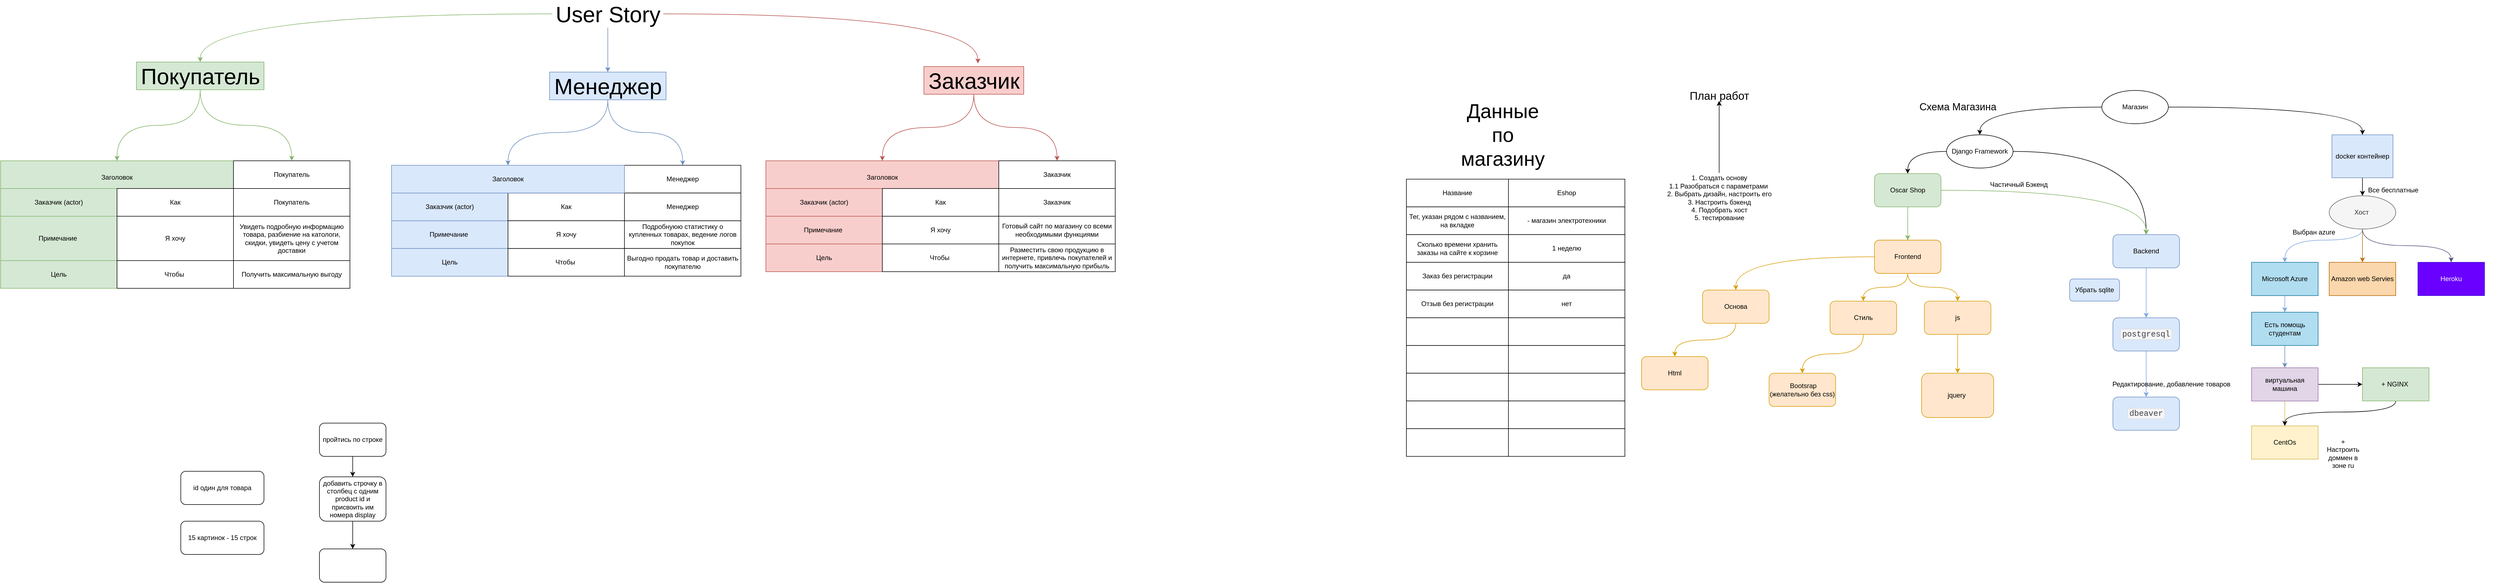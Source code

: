 <mxfile>
    <diagram id="prtHgNgQTEPvFCAcTncT" name="Page-1">
        <mxGraphModel dx="2842" dy="2351" grid="1" gridSize="10" guides="1" tooltips="1" connect="1" arrows="1" fold="1" page="1" pageScale="1" pageWidth="827" pageHeight="1169" math="0" shadow="0">
            <root>
                <mxCell id="0"/>
                <mxCell id="1" parent="0"/>
                <mxCell id="856" style="edgeStyle=orthogonalEdgeStyle;rounded=0;orthogonalLoop=1;jettySize=auto;html=1;fontSize=40;fillColor=#dae8fc;strokeColor=#6c8ebf;" parent="1" source="37" target="854" edge="1">
                    <mxGeometry relative="1" as="geometry"/>
                </mxCell>
                <mxCell id="857" style="edgeStyle=orthogonalEdgeStyle;rounded=0;orthogonalLoop=1;jettySize=auto;html=1;entryX=0.541;entryY=-0.113;entryDx=0;entryDy=0;entryPerimeter=0;fontSize=40;fillColor=#f8cecc;strokeColor=#b85450;curved=1;" parent="1" source="37" target="853" edge="1">
                    <mxGeometry relative="1" as="geometry"/>
                </mxCell>
                <mxCell id="37" value="&lt;font style=&quot;font-size: 40px;&quot;&gt;User Story&lt;/font&gt;" style="text;html=1;align=center;verticalAlign=middle;resizable=0;points=[];autosize=1;strokeWidth=6;fontSize=40;" parent="1" vertex="1">
                    <mxGeometry x="-630" y="-1140" width="200" height="50" as="geometry"/>
                </mxCell>
                <mxCell id="81" value="Заголовок" style="rounded=0;whiteSpace=wrap;html=1;fillColor=#d5e8d4;strokeColor=#82b366;" parent="1" vertex="1">
                    <mxGeometry x="-1625" y="-850" width="420" height="60" as="geometry"/>
                </mxCell>
                <mxCell id="82" value="Примечание&amp;nbsp;" style="rounded=0;whiteSpace=wrap;html=1;fillColor=#d5e8d4;strokeColor=#82b366;" parent="1" vertex="1">
                    <mxGeometry x="-1625" y="-750" width="210" height="80" as="geometry"/>
                </mxCell>
                <mxCell id="83" value="Заказчик (actor)" style="rounded=0;whiteSpace=wrap;html=1;fillColor=#d5e8d4;strokeColor=#82b366;" parent="1" vertex="1">
                    <mxGeometry x="-1625" y="-800" width="210" height="50" as="geometry"/>
                </mxCell>
                <mxCell id="84" value="Цель" style="rounded=0;whiteSpace=wrap;html=1;fillColor=#d5e8d4;strokeColor=#82b366;" parent="1" vertex="1">
                    <mxGeometry x="-1625" y="-670" width="210" height="50" as="geometry"/>
                </mxCell>
                <mxCell id="85" value="Как" style="rounded=0;whiteSpace=wrap;html=1;" parent="1" vertex="1">
                    <mxGeometry x="-1415" y="-800" width="210" height="50" as="geometry"/>
                </mxCell>
                <mxCell id="86" value="Чтобы&amp;nbsp;" style="rounded=0;whiteSpace=wrap;html=1;" parent="1" vertex="1">
                    <mxGeometry x="-1415" y="-670" width="210" height="50" as="geometry"/>
                </mxCell>
                <mxCell id="87" value="Я хочу" style="rounded=0;whiteSpace=wrap;html=1;" parent="1" vertex="1">
                    <mxGeometry x="-1415" y="-750" width="210" height="80" as="geometry"/>
                </mxCell>
                <mxCell id="88" value="Покупатель" style="rounded=0;whiteSpace=wrap;html=1;" parent="1" vertex="1">
                    <mxGeometry x="-1205" y="-850" width="210" height="50" as="geometry"/>
                </mxCell>
                <mxCell id="89" value="Увидеть подробную информацию товара, разбиение на катологи, скидки, увидеть цену с учетом доставки" style="rounded=0;whiteSpace=wrap;html=1;" parent="1" vertex="1">
                    <mxGeometry x="-1205" y="-750" width="210" height="80" as="geometry"/>
                </mxCell>
                <mxCell id="90" value="Покупатель" style="rounded=0;whiteSpace=wrap;html=1;" parent="1" vertex="1">
                    <mxGeometry x="-1205" y="-800" width="210" height="50" as="geometry"/>
                </mxCell>
                <mxCell id="91" value="Получить максимальную выгоду" style="rounded=0;whiteSpace=wrap;html=1;" parent="1" vertex="1">
                    <mxGeometry x="-1205" y="-670" width="210" height="50" as="geometry"/>
                </mxCell>
                <mxCell id="92" value="Заголовок" style="rounded=0;whiteSpace=wrap;html=1;fillColor=#f8cecc;strokeColor=#b85450;" parent="1" vertex="1">
                    <mxGeometry x="-245" y="-850" width="420" height="60" as="geometry"/>
                </mxCell>
                <mxCell id="93" value="Примечание&amp;nbsp;" style="rounded=0;whiteSpace=wrap;html=1;fillColor=#f8cecc;strokeColor=#b85450;" parent="1" vertex="1">
                    <mxGeometry x="-245" y="-750" width="210" height="50" as="geometry"/>
                </mxCell>
                <mxCell id="94" value="Заказчик (actor)" style="rounded=0;whiteSpace=wrap;html=1;fillColor=#f8cecc;strokeColor=#b85450;" parent="1" vertex="1">
                    <mxGeometry x="-245" y="-800" width="210" height="50" as="geometry"/>
                </mxCell>
                <mxCell id="95" value="Цель" style="rounded=0;whiteSpace=wrap;html=1;fillColor=#f8cecc;strokeColor=#b85450;" parent="1" vertex="1">
                    <mxGeometry x="-245" y="-700" width="210" height="50" as="geometry"/>
                </mxCell>
                <mxCell id="96" value="Как" style="rounded=0;whiteSpace=wrap;html=1;" parent="1" vertex="1">
                    <mxGeometry x="-35" y="-800" width="210" height="50" as="geometry"/>
                </mxCell>
                <mxCell id="97" value="Чтобы&amp;nbsp;" style="rounded=0;whiteSpace=wrap;html=1;" parent="1" vertex="1">
                    <mxGeometry x="-35" y="-700" width="210" height="50" as="geometry"/>
                </mxCell>
                <mxCell id="98" value="Я хочу" style="rounded=0;whiteSpace=wrap;html=1;" parent="1" vertex="1">
                    <mxGeometry x="-35" y="-750" width="210" height="50" as="geometry"/>
                </mxCell>
                <mxCell id="99" value="Заказчик" style="rounded=0;whiteSpace=wrap;html=1;" parent="1" vertex="1">
                    <mxGeometry x="175" y="-850" width="210" height="50" as="geometry"/>
                </mxCell>
                <mxCell id="100" value="Готовый сайт по магазину со всеми необходимыми функциями" style="rounded=0;whiteSpace=wrap;html=1;" parent="1" vertex="1">
                    <mxGeometry x="175" y="-750" width="210" height="50" as="geometry"/>
                </mxCell>
                <mxCell id="101" value="Заказчик" style="rounded=0;whiteSpace=wrap;html=1;" parent="1" vertex="1">
                    <mxGeometry x="175" y="-800" width="210" height="50" as="geometry"/>
                </mxCell>
                <mxCell id="102" value="Разместить свою продукцию в интернете, привлечь покупателей и получить максимальную прибыль" style="rounded=0;whiteSpace=wrap;html=1;" parent="1" vertex="1">
                    <mxGeometry x="175" y="-700" width="210" height="50" as="geometry"/>
                </mxCell>
                <mxCell id="103" value="Примечание&amp;nbsp;" style="rounded=0;whiteSpace=wrap;html=1;fillColor=#dae8fc;strokeColor=#6c8ebf;" parent="1" vertex="1">
                    <mxGeometry x="-920" y="-741.87" width="210" height="50" as="geometry"/>
                </mxCell>
                <mxCell id="104" value="Заказчик (actor)" style="rounded=0;whiteSpace=wrap;html=1;fillColor=#dae8fc;strokeColor=#6c8ebf;" parent="1" vertex="1">
                    <mxGeometry x="-920" y="-791.87" width="210" height="50" as="geometry"/>
                </mxCell>
                <mxCell id="105" value="Цель" style="rounded=0;whiteSpace=wrap;html=1;fillColor=#dae8fc;strokeColor=#6c8ebf;" parent="1" vertex="1">
                    <mxGeometry x="-920" y="-691.87" width="210" height="50" as="geometry"/>
                </mxCell>
                <mxCell id="106" value="Как" style="rounded=0;whiteSpace=wrap;html=1;" parent="1" vertex="1">
                    <mxGeometry x="-710" y="-791.87" width="210" height="50" as="geometry"/>
                </mxCell>
                <mxCell id="107" value="Чтобы&amp;nbsp;" style="rounded=0;whiteSpace=wrap;html=1;" parent="1" vertex="1">
                    <mxGeometry x="-710" y="-691.87" width="210" height="50" as="geometry"/>
                </mxCell>
                <mxCell id="108" value="Я хочу" style="rounded=0;whiteSpace=wrap;html=1;" parent="1" vertex="1">
                    <mxGeometry x="-710" y="-741.87" width="210" height="50" as="geometry"/>
                </mxCell>
                <mxCell id="109" value="Менеджер" style="rounded=0;whiteSpace=wrap;html=1;" parent="1" vertex="1">
                    <mxGeometry x="-500" y="-841.87" width="210" height="50" as="geometry"/>
                </mxCell>
                <mxCell id="110" value="Подробнуюю статистику о купленных товарах, ведение логов покупок" style="rounded=0;whiteSpace=wrap;html=1;" parent="1" vertex="1">
                    <mxGeometry x="-500" y="-741.87" width="210" height="50" as="geometry"/>
                </mxCell>
                <mxCell id="111" value="Менеджер" style="rounded=0;whiteSpace=wrap;html=1;" parent="1" vertex="1">
                    <mxGeometry x="-500" y="-791.87" width="210" height="50" as="geometry"/>
                </mxCell>
                <mxCell id="112" value="Выгодно продать товар и доставить покупателю" style="rounded=0;whiteSpace=wrap;html=1;" parent="1" vertex="1">
                    <mxGeometry x="-500" y="-691.87" width="210" height="50" as="geometry"/>
                </mxCell>
                <mxCell id="113" value="Заголовок" style="rounded=0;whiteSpace=wrap;html=1;fillColor=#dae8fc;strokeColor=#6c8ebf;" parent="1" vertex="1">
                    <mxGeometry x="-920" y="-841.87" width="420" height="50" as="geometry"/>
                </mxCell>
                <mxCell id="651" value="" style="shape=image;verticalLabelPosition=bottom;labelBackgroundColor=#ffffff;verticalAlign=top;aspect=fixed;imageAspect=0;image=https://itsecforu.ru/wp-content/uploads/2018/12/nginx.png;" parent="1" vertex="1">
                    <mxGeometry x="2759.43" y="-480.78" width="121.14" height="77.81" as="geometry"/>
                </mxCell>
                <mxCell id="652" value="" style="shape=image;verticalLabelPosition=bottom;labelBackgroundColor=#ffffff;verticalAlign=top;aspect=fixed;imageAspect=0;image=https://guides.wp-bullet.com/wp-content/uploads/2017/01/centos-automatic-security-updates.png;" parent="1" vertex="1">
                    <mxGeometry x="2364" y="-372.48" width="120" height="55.61" as="geometry"/>
                </mxCell>
                <mxCell id="653" style="edgeStyle=orthogonalEdgeStyle;rounded=0;orthogonalLoop=1;jettySize=auto;html=1;" parent="1" source="654" target="694" edge="1">
                    <mxGeometry relative="1" as="geometry"/>
                </mxCell>
                <mxCell id="654" value="docker контейнер" style="rounded=0;whiteSpace=wrap;html=1;fillColor=#dae8fc;strokeColor=#6c8ebf;" parent="1" vertex="1">
                    <mxGeometry x="2579" y="-896.87" width="110" height="77.5" as="geometry"/>
                </mxCell>
                <mxCell id="655" value="&lt;font style=&quot;font-size: 18px&quot;&gt;Схема Магазина&lt;/font&gt;" style="text;html=1;align=center;verticalAlign=middle;resizable=0;points=[];autosize=1;" parent="1" vertex="1">
                    <mxGeometry x="1829" y="-956.87" width="150" height="20" as="geometry"/>
                </mxCell>
                <mxCell id="656" value="&lt;font style=&quot;font-size: 20px&quot;&gt;План работ&lt;/font&gt;" style="text;html=1;align=center;verticalAlign=middle;resizable=0;points=[];autosize=1;" parent="1" vertex="1">
                    <mxGeometry x="1414" y="-978.12" width="120" height="20" as="geometry"/>
                </mxCell>
                <mxCell id="657" value="" style="edgeStyle=orthogonalEdgeStyle;rounded=0;orthogonalLoop=1;jettySize=auto;html=1;" parent="1" source="658" target="656" edge="1">
                    <mxGeometry relative="1" as="geometry"/>
                </mxCell>
                <mxCell id="658" value="1. Создать основу&lt;br&gt;1.1 Разобраться с параметрами&amp;nbsp;&lt;br&gt;2. Выбрать дизайн, настроить его&lt;br&gt;3. Настроить бэкенд&lt;br&gt;4. Подобрать хост&lt;br&gt;5. тестирование" style="text;html=1;align=center;verticalAlign=middle;resizable=0;points=[];autosize=1;" parent="1" vertex="1">
                    <mxGeometry x="1374" y="-828.12" width="200" height="90" as="geometry"/>
                </mxCell>
                <mxCell id="659" style="edgeStyle=orthogonalEdgeStyle;curved=1;rounded=0;orthogonalLoop=1;jettySize=auto;html=1;entryX=0.5;entryY=0;entryDx=0;entryDy=0;" parent="1" source="661" target="664" edge="1">
                    <mxGeometry relative="1" as="geometry"/>
                </mxCell>
                <mxCell id="660" style="edgeStyle=orthogonalEdgeStyle;curved=1;rounded=0;orthogonalLoop=1;jettySize=auto;html=1;" parent="1" source="661" target="668" edge="1">
                    <mxGeometry relative="1" as="geometry"/>
                </mxCell>
                <mxCell id="661" value="Django Framework" style="ellipse;whiteSpace=wrap;html=1;fontFamily=Helvetica;fontSize=12;align=center;" parent="1" vertex="1">
                    <mxGeometry x="1884" y="-896.87" width="120" height="60" as="geometry"/>
                </mxCell>
                <mxCell id="662" style="edgeStyle=orthogonalEdgeStyle;curved=1;rounded=0;orthogonalLoop=1;jettySize=auto;html=1;entryX=0.5;entryY=0;entryDx=0;entryDy=0;exitX=0.5;exitY=1;exitDx=0;exitDy=0;fillColor=#d5e8d4;strokeColor=#82b366;" parent="1" source="664" target="666" edge="1">
                    <mxGeometry relative="1" as="geometry"/>
                </mxCell>
                <mxCell id="663" style="edgeStyle=orthogonalEdgeStyle;curved=1;rounded=0;orthogonalLoop=1;jettySize=auto;html=1;strokeColor=#82b366;fillColor=#d5e8d4;" parent="1" source="664" target="668" edge="1">
                    <mxGeometry relative="1" as="geometry"/>
                </mxCell>
                <mxCell id="664" value="Oscar Shop" style="rounded=1;whiteSpace=wrap;html=1;fillColor=#d5e8d4;strokeColor=#82b366;" parent="1" vertex="1">
                    <mxGeometry x="1754" y="-826.87" width="120" height="60" as="geometry"/>
                </mxCell>
                <mxCell id="665" style="edgeStyle=orthogonalEdgeStyle;curved=1;rounded=0;orthogonalLoop=1;jettySize=auto;html=1;entryX=0.5;entryY=0;entryDx=0;entryDy=0;strokeColor=#d79b00;fillColor=#ffe6cc;" parent="1" source="666" target="671" edge="1">
                    <mxGeometry relative="1" as="geometry">
                        <mxPoint x="1584" y="-596.87" as="targetPoint"/>
                    </mxGeometry>
                </mxCell>
                <mxCell id="666" value="Frontend" style="rounded=1;whiteSpace=wrap;html=1;fillColor=#f8cecc;strokeColor=#b85450;" parent="1" vertex="1">
                    <mxGeometry x="1754" y="-706.87" width="120" height="60" as="geometry"/>
                </mxCell>
                <mxCell id="667" style="edgeStyle=orthogonalEdgeStyle;curved=1;rounded=0;orthogonalLoop=1;jettySize=auto;html=1;strokeColor=#7EA6E0;" parent="1" source="668" target="684" edge="1">
                    <mxGeometry relative="1" as="geometry"/>
                </mxCell>
                <mxCell id="668" value="Backend" style="rounded=1;whiteSpace=wrap;html=1;fillColor=#dae8fc;strokeColor=#6c8ebf;" parent="1" vertex="1">
                    <mxGeometry x="2184" y="-716.87" width="120" height="60" as="geometry"/>
                </mxCell>
                <mxCell id="669" value="Html" style="rounded=1;whiteSpace=wrap;html=1;fillColor=#ffe6cc;strokeColor=#d79b00;" parent="1" vertex="1">
                    <mxGeometry x="1334" y="-496.87" width="120" height="60" as="geometry"/>
                </mxCell>
                <mxCell id="670" style="edgeStyle=orthogonalEdgeStyle;curved=1;rounded=0;orthogonalLoop=1;jettySize=auto;html=1;strokeColor=#d79b00;fillColor=#ffe6cc;exitX=0.5;exitY=1;exitDx=0;exitDy=0;" parent="1" source="671" target="669" edge="1">
                    <mxGeometry relative="1" as="geometry">
                        <mxPoint x="1524" y="-566.836" as="sourcePoint"/>
                    </mxGeometry>
                </mxCell>
                <mxCell id="671" value="Основа" style="rounded=1;whiteSpace=wrap;html=1;fillColor=#ffe6cc;strokeColor=#d79b00;" parent="1" vertex="1">
                    <mxGeometry x="1444" y="-616.87" width="120" height="60" as="geometry"/>
                </mxCell>
                <mxCell id="672" style="edgeStyle=orthogonalEdgeStyle;curved=1;rounded=0;orthogonalLoop=1;jettySize=auto;html=1;entryX=0.5;entryY=0;entryDx=0;entryDy=0;strokeColor=#d79b00;fillColor=#ffe6cc;" parent="1" source="674" target="676" edge="1">
                    <mxGeometry relative="1" as="geometry"/>
                </mxCell>
                <mxCell id="673" style="edgeStyle=orthogonalEdgeStyle;curved=1;rounded=0;orthogonalLoop=1;jettySize=auto;html=1;strokeColor=#d79b00;fillColor=#ffe6cc;" parent="1" source="674" target="678" edge="1">
                    <mxGeometry relative="1" as="geometry"/>
                </mxCell>
                <mxCell id="674" value="Frontend" style="rounded=1;whiteSpace=wrap;html=1;fillColor=#ffe6cc;strokeColor=#d79b00;" parent="1" vertex="1">
                    <mxGeometry x="1754" y="-706.87" width="120" height="60" as="geometry"/>
                </mxCell>
                <mxCell id="675" style="edgeStyle=orthogonalEdgeStyle;curved=1;rounded=0;orthogonalLoop=1;jettySize=auto;html=1;strokeColor=#d79b00;fillColor=#ffe6cc;entryX=0.5;entryY=0;entryDx=0;entryDy=0;" parent="1" source="676" target="680" edge="1">
                    <mxGeometry relative="1" as="geometry">
                        <mxPoint x="1674" y="-446.87" as="targetPoint"/>
                    </mxGeometry>
                </mxCell>
                <mxCell id="676" value="Стиль" style="rounded=1;whiteSpace=wrap;html=1;fillColor=#ffe6cc;strokeColor=#d79b00;" parent="1" vertex="1">
                    <mxGeometry x="1674" y="-596.87" width="120" height="60" as="geometry"/>
                </mxCell>
                <mxCell id="677" style="edgeStyle=orthogonalEdgeStyle;curved=1;rounded=0;orthogonalLoop=1;jettySize=auto;html=1;strokeColor=#d79b00;fillColor=#ffe6cc;" parent="1" source="678" target="679" edge="1">
                    <mxGeometry relative="1" as="geometry"/>
                </mxCell>
                <mxCell id="678" value="js" style="rounded=1;whiteSpace=wrap;html=1;fillColor=#ffe6cc;strokeColor=#d79b00;" parent="1" vertex="1">
                    <mxGeometry x="1844" y="-596.87" width="120" height="60" as="geometry"/>
                </mxCell>
                <mxCell id="679" value="jquery&amp;nbsp;" style="rounded=1;whiteSpace=wrap;html=1;fillColor=#ffe6cc;strokeColor=#d79b00;" parent="1" vertex="1">
                    <mxGeometry x="1839" y="-466.87" width="130" height="80" as="geometry"/>
                </mxCell>
                <mxCell id="680" value="&amp;nbsp;Bootsrap (желательно без css)" style="rounded=1;whiteSpace=wrap;html=1;fillColor=#ffe6cc;strokeColor=#d79b00;" parent="1" vertex="1">
                    <mxGeometry x="1564" y="-466.87" width="120" height="60" as="geometry"/>
                </mxCell>
                <mxCell id="681" value="Частичный Бэкенд" style="text;html=1;align=center;verticalAlign=middle;resizable=0;points=[];autosize=1;" parent="1" vertex="1">
                    <mxGeometry x="1954" y="-816.87" width="120" height="20" as="geometry"/>
                </mxCell>
                <mxCell id="682" value="Убрать sqlite" style="rounded=1;whiteSpace=wrap;html=1;fillColor=#dae8fc;strokeColor=#6c8ebf;" parent="1" vertex="1">
                    <mxGeometry x="2106" y="-636.87" width="90" height="40" as="geometry"/>
                </mxCell>
                <mxCell id="683" style="edgeStyle=orthogonalEdgeStyle;curved=1;rounded=0;orthogonalLoop=1;jettySize=auto;html=1;strokeColor=#7EA6E0;" parent="1" source="684" target="702" edge="1">
                    <mxGeometry relative="1" as="geometry"/>
                </mxCell>
                <mxCell id="684" value="&lt;code style=&quot;box-sizing: border-box ; font-family: &amp;#34;menlo&amp;#34; , &amp;#34;monaco&amp;#34; , &amp;#34;consolas&amp;#34; , &amp;#34;courier new&amp;#34; , monospace ; font-size: 14.4px ; padding: 2px 4px ; color: rgb(63 , 63 , 68) ; background-color: rgb(245 , 245 , 247) ; border-radius: 4px ; box-shadow: rgba(0 , 0 , 0 , 0.1) 0px 0px 0px 1px inset&quot;&gt;postgresql&lt;br&gt;&lt;/code&gt;" style="rounded=1;whiteSpace=wrap;html=1;fillColor=#dae8fc;strokeColor=#6c8ebf;" parent="1" vertex="1">
                    <mxGeometry x="2184" y="-566.87" width="120" height="60" as="geometry"/>
                </mxCell>
                <mxCell id="685" value="" style="shape=image;verticalLabelPosition=bottom;labelBackgroundColor=#ffffff;verticalAlign=top;aspect=fixed;imageAspect=0;image=https://hsto.org/webt/me/2l/pa/me2lpa5o0f7i3ijip-hioytti0i.png;" parent="1" vertex="1">
                    <mxGeometry x="2164" y="-589.05" width="43" height="44.37" as="geometry"/>
                </mxCell>
                <mxCell id="686" value="" style="shape=image;verticalLabelPosition=bottom;labelBackgroundColor=#ffffff;verticalAlign=top;aspect=fixed;imageAspect=0;image=https://www.drupal.org/files/project-images/bootstrap-stack.png;" parent="1" vertex="1">
                    <mxGeometry x="1554" y="-506.87" width="50" height="42.02" as="geometry"/>
                </mxCell>
                <mxCell id="687" value="" style="shape=image;verticalLabelPosition=bottom;labelBackgroundColor=#ffffff;verticalAlign=top;aspect=fixed;imageAspect=0;image=https://www.spencergerdes.com/assets/images/jquery.png;" parent="1" vertex="1">
                    <mxGeometry x="1794" y="-476.7" width="70" height="19.66" as="geometry"/>
                </mxCell>
                <mxCell id="688" style="edgeStyle=orthogonalEdgeStyle;curved=1;rounded=0;orthogonalLoop=1;jettySize=auto;html=1;" parent="1" source="690" target="661" edge="1">
                    <mxGeometry relative="1" as="geometry"/>
                </mxCell>
                <mxCell id="689" style="edgeStyle=orthogonalEdgeStyle;curved=1;rounded=0;orthogonalLoop=1;jettySize=auto;html=1;" parent="1" source="690" target="654" edge="1">
                    <mxGeometry relative="1" as="geometry">
                        <mxPoint x="2514" y="-986.87" as="targetPoint"/>
                    </mxGeometry>
                </mxCell>
                <mxCell id="690" value="Магазин" style="ellipse;whiteSpace=wrap;html=1;fontFamily=Helvetica;fontSize=12;align=center;" parent="1" vertex="1">
                    <mxGeometry x="2164" y="-976.87" width="120" height="60" as="geometry"/>
                </mxCell>
                <mxCell id="691" style="edgeStyle=orthogonalEdgeStyle;curved=1;rounded=0;orthogonalLoop=1;jettySize=auto;html=1;strokeColor=#7EA6E0;" parent="1" source="694" target="696" edge="1">
                    <mxGeometry relative="1" as="geometry">
                        <Array as="points">
                            <mxPoint x="2634" y="-706.87"/>
                            <mxPoint x="2494" y="-706.87"/>
                        </Array>
                    </mxGeometry>
                </mxCell>
                <mxCell id="692" style="edgeStyle=orthogonalEdgeStyle;curved=1;rounded=0;orthogonalLoop=1;jettySize=auto;html=1;strokeColor=#BD7000;entryX=0.5;entryY=0;entryDx=0;entryDy=0;fillColor=#f0a30a;" parent="1" source="694" target="699" edge="1">
                    <mxGeometry relative="1" as="geometry">
                        <mxPoint x="2624" y="-666.87" as="targetPoint"/>
                    </mxGeometry>
                </mxCell>
                <mxCell id="693" style="edgeStyle=orthogonalEdgeStyle;curved=1;rounded=0;orthogonalLoop=1;jettySize=auto;html=1;entryX=0.5;entryY=0;entryDx=0;entryDy=0;strokeColor=#56517e;exitX=0.5;exitY=1;exitDx=0;exitDy=0;fillColor=#d0cee2;" parent="1" source="694" target="705" edge="1">
                    <mxGeometry relative="1" as="geometry"/>
                </mxCell>
                <mxCell id="694" value="Хост&amp;nbsp;" style="ellipse;whiteSpace=wrap;html=1;fontFamily=Helvetica;fontSize=12;align=center;fillColor=#f5f5f5;strokeColor=#666666;fontColor=#333333;" parent="1" vertex="1">
                    <mxGeometry x="2574" y="-786.87" width="120" height="60" as="geometry"/>
                </mxCell>
                <mxCell id="695" style="edgeStyle=orthogonalEdgeStyle;curved=1;rounded=0;orthogonalLoop=1;jettySize=auto;html=1;entryX=0.5;entryY=0;entryDx=0;entryDy=0;strokeColor=#7EA6E0;" parent="1" source="696" target="698" edge="1">
                    <mxGeometry relative="1" as="geometry"/>
                </mxCell>
                <mxCell id="696" value="Microsoft Azure" style="rounded=0;whiteSpace=wrap;html=1;fontFamily=Helvetica;fontSize=12;align=center;fillColor=#b1ddf0;strokeColor=#10739e;" parent="1" vertex="1">
                    <mxGeometry x="2434" y="-666.87" width="120" height="60" as="geometry"/>
                </mxCell>
                <mxCell id="697" style="edgeStyle=orthogonalEdgeStyle;rounded=0;orthogonalLoop=1;jettySize=auto;html=1;entryX=0.5;entryY=0;entryDx=0;entryDy=0;fillColor=#dae8fc;strokeColor=#6c8ebf;" parent="1" source="698" target="735" edge="1">
                    <mxGeometry relative="1" as="geometry"/>
                </mxCell>
                <mxCell id="698" value="Есть помощь студентам" style="rounded=0;whiteSpace=wrap;html=1;strokeColor=#10739e;fillColor=#b1ddf0;" parent="1" vertex="1">
                    <mxGeometry x="2434" y="-576.87" width="120" height="60" as="geometry"/>
                </mxCell>
                <mxCell id="699" value="Amazon web Servies" style="rounded=0;whiteSpace=wrap;html=1;fontFamily=Helvetica;fontSize=12;align=center;fillColor=#fad7ac;strokeColor=#b46504;" parent="1" vertex="1">
                    <mxGeometry x="2574" y="-666.87" width="120" height="60" as="geometry"/>
                </mxCell>
                <mxCell id="700" value="" style="shape=image;verticalLabelPosition=bottom;labelBackgroundColor=#ffffff;verticalAlign=top;aspect=fixed;imageAspect=0;image=http://datanetstracon.com/images/Azure.png;" parent="1" vertex="1">
                    <mxGeometry x="2424" y="-729.55" width="85.29" height="62.65" as="geometry"/>
                </mxCell>
                <mxCell id="701" value="" style="shape=image;verticalLabelPosition=bottom;labelBackgroundColor=#ffffff;verticalAlign=top;aspect=fixed;imageAspect=0;image=https://www.itsec.ru/hubfs/ISR/AWS.png;" parent="1" vertex="1">
                    <mxGeometry x="2644" y="-710.55" width="66.67" height="50" as="geometry"/>
                </mxCell>
                <mxCell id="702" value="&lt;code style=&quot;box-sizing: border-box ; font-family: &amp;#34;menlo&amp;#34; , &amp;#34;monaco&amp;#34; , &amp;#34;consolas&amp;#34; , &amp;#34;courier new&amp;#34; , monospace ; font-size: 14.4px ; padding: 2px 4px ; color: rgb(63 , 63 , 68) ; background-color: rgb(245 , 245 , 247) ; border-radius: 4px ; box-shadow: rgba(0 , 0 , 0 , 0.1) 0px 0px 0px 1px inset&quot;&gt;dbeaver&lt;br&gt;&lt;/code&gt;" style="rounded=1;whiteSpace=wrap;html=1;fillColor=#dae8fc;strokeColor=#6c8ebf;" parent="1" vertex="1">
                    <mxGeometry x="2184" y="-423.87" width="120" height="60" as="geometry"/>
                </mxCell>
                <mxCell id="703" value="" style="shape=image;verticalLabelPosition=bottom;labelBackgroundColor=#ffffff;verticalAlign=top;aspect=fixed;imageAspect=0;image=https://freesoft.ru/storage/images/214/2134/213379/213379_normal.png;" parent="1" vertex="1">
                    <mxGeometry x="2159" y="-433.87" width="37" height="37" as="geometry"/>
                </mxCell>
                <mxCell id="704" value="Редактирование, добавление товаров" style="text;html=1;align=center;verticalAlign=middle;resizable=0;points=[];autosize=1;" parent="1" vertex="1">
                    <mxGeometry x="2174" y="-456.87" width="230" height="20" as="geometry"/>
                </mxCell>
                <mxCell id="705" value="Heroku" style="rounded=0;whiteSpace=wrap;html=1;strokeColor=#3700CC;fillColor=#6a00ff;fontColor=#ffffff;" parent="1" vertex="1">
                    <mxGeometry x="2734" y="-666.87" width="120" height="60" as="geometry"/>
                </mxCell>
                <mxCell id="706" value="" style="shape=image;verticalLabelPosition=bottom;labelBackgroundColor=#ffffff;verticalAlign=top;aspect=fixed;imageAspect=0;image=https://static.perimeter81.com/website20/images/b2bv2/organism/solutions/heroku/b2b-solutions-heroku-into__img.png;" parent="1" vertex="1">
                    <mxGeometry x="2794" y="-726.87" width="52" height="57.29" as="geometry"/>
                </mxCell>
                <mxCell id="707" value="Все бесплатные" style="text;html=1;align=center;verticalAlign=middle;resizable=0;points=[];autosize=1;" parent="1" vertex="1">
                    <mxGeometry x="2634" y="-806.87" width="110" height="20" as="geometry"/>
                </mxCell>
                <mxCell id="708" value="Название" style="rounded=0;whiteSpace=wrap;html=1;" parent="1" vertex="1">
                    <mxGeometry x="910" y="-816.87" width="184" height="50" as="geometry"/>
                </mxCell>
                <mxCell id="709" value="Eshop" style="rounded=0;whiteSpace=wrap;html=1;" parent="1" vertex="1">
                    <mxGeometry x="1094" y="-816.87" width="210" height="50" as="geometry"/>
                </mxCell>
                <mxCell id="710" value="&lt;font style=&quot;font-size: 36px&quot;&gt;Данные по магазину&lt;/font&gt;" style="text;html=1;strokeColor=none;fillColor=none;align=center;verticalAlign=middle;whiteSpace=wrap;rounded=0;" parent="1" vertex="1">
                    <mxGeometry x="1034" y="-926.87" width="100" height="60" as="geometry"/>
                </mxCell>
                <mxCell id="711" value="Тег, указан рядом с названием, на вкладке" style="rounded=0;whiteSpace=wrap;html=1;" parent="1" vertex="1">
                    <mxGeometry x="910" y="-766.87" width="184" height="50" as="geometry"/>
                </mxCell>
                <mxCell id="712" value="- магазин электротехники" style="rounded=0;whiteSpace=wrap;html=1;" parent="1" vertex="1">
                    <mxGeometry x="1094" y="-766.87" width="210" height="50" as="geometry"/>
                </mxCell>
                <mxCell id="713" value="Сколько времени хранить заказы на сайте к корзине" style="rounded=0;whiteSpace=wrap;html=1;" parent="1" vertex="1">
                    <mxGeometry x="910" y="-716.87" width="184" height="50" as="geometry"/>
                </mxCell>
                <mxCell id="714" value="1 неделю" style="rounded=0;whiteSpace=wrap;html=1;" parent="1" vertex="1">
                    <mxGeometry x="1094" y="-716.87" width="210" height="50" as="geometry"/>
                </mxCell>
                <mxCell id="715" value="Заказ без регистрации" style="rounded=0;whiteSpace=wrap;html=1;" parent="1" vertex="1">
                    <mxGeometry x="910" y="-666.87" width="184" height="50" as="geometry"/>
                </mxCell>
                <mxCell id="716" value="да" style="rounded=0;whiteSpace=wrap;html=1;" parent="1" vertex="1">
                    <mxGeometry x="1094" y="-666.87" width="210" height="50" as="geometry"/>
                </mxCell>
                <mxCell id="717" value="Отзыв без регистрации" style="rounded=0;whiteSpace=wrap;html=1;" parent="1" vertex="1">
                    <mxGeometry x="910" y="-616.87" width="184" height="50" as="geometry"/>
                </mxCell>
                <mxCell id="718" value="нет" style="rounded=0;whiteSpace=wrap;html=1;" parent="1" vertex="1">
                    <mxGeometry x="1094" y="-616.87" width="210" height="50" as="geometry"/>
                </mxCell>
                <mxCell id="719" value="" style="rounded=0;whiteSpace=wrap;html=1;" parent="1" vertex="1">
                    <mxGeometry x="910" y="-566.87" width="184" height="50" as="geometry"/>
                </mxCell>
                <mxCell id="720" value="" style="rounded=0;whiteSpace=wrap;html=1;" parent="1" vertex="1">
                    <mxGeometry x="1094" y="-566.87" width="210" height="50" as="geometry"/>
                </mxCell>
                <mxCell id="721" value="" style="rounded=0;whiteSpace=wrap;html=1;" parent="1" vertex="1">
                    <mxGeometry x="910" y="-516.87" width="184" height="50" as="geometry"/>
                </mxCell>
                <mxCell id="722" value="" style="rounded=0;whiteSpace=wrap;html=1;" parent="1" vertex="1">
                    <mxGeometry x="1094" y="-516.87" width="210" height="50" as="geometry"/>
                </mxCell>
                <mxCell id="723" value="" style="rounded=0;whiteSpace=wrap;html=1;" parent="1" vertex="1">
                    <mxGeometry x="910" y="-466.87" width="184" height="50" as="geometry"/>
                </mxCell>
                <mxCell id="724" value="" style="rounded=0;whiteSpace=wrap;html=1;" parent="1" vertex="1">
                    <mxGeometry x="1094" y="-466.87" width="210" height="50" as="geometry"/>
                </mxCell>
                <mxCell id="725" value="" style="rounded=0;whiteSpace=wrap;html=1;" parent="1" vertex="1">
                    <mxGeometry x="910" y="-416.87" width="184" height="50" as="geometry"/>
                </mxCell>
                <mxCell id="726" value="" style="rounded=0;whiteSpace=wrap;html=1;" parent="1" vertex="1">
                    <mxGeometry x="1094" y="-416.87" width="210" height="50" as="geometry"/>
                </mxCell>
                <mxCell id="727" value="" style="rounded=0;whiteSpace=wrap;html=1;" parent="1" vertex="1">
                    <mxGeometry x="910" y="-366.87" width="184" height="50" as="geometry"/>
                </mxCell>
                <mxCell id="728" value="" style="rounded=0;whiteSpace=wrap;html=1;" parent="1" vertex="1">
                    <mxGeometry x="1094" y="-366.87" width="210" height="50" as="geometry"/>
                </mxCell>
                <mxCell id="729" value="" style="shape=image;verticalLabelPosition=bottom;labelBackgroundColor=#ffffff;verticalAlign=top;aspect=fixed;imageAspect=0;image=https://res.cloudinary.com/startup-grind/image/upload/c_fill,dpr_2.0,f_auto,g_center,h_1080,q_100,w_1080/v1/gcs/platform-data-docker/chapter_logos/highres_449953548.jpeg;" parent="1" vertex="1">
                    <mxGeometry x="2654" y="-936.87" width="70" height="70" as="geometry"/>
                </mxCell>
                <mxCell id="730" value="CentOs" style="rounded=0;whiteSpace=wrap;html=1;strokeColor=#d6b656;fillColor=#fff2cc;" parent="1" vertex="1">
                    <mxGeometry x="2434" y="-371.87" width="120" height="60" as="geometry"/>
                </mxCell>
                <mxCell id="731" value="+ Настроить доммен в зоне ru" style="text;html=1;strokeColor=none;fillColor=none;align=center;verticalAlign=middle;whiteSpace=wrap;rounded=0;" parent="1" vertex="1">
                    <mxGeometry x="2579" y="-331.87" width="40" height="20" as="geometry"/>
                </mxCell>
                <mxCell id="732" value="Выбран azure" style="text;html=1;align=center;verticalAlign=middle;resizable=0;points=[];autosize=1;" parent="1" vertex="1">
                    <mxGeometry x="2501.29" y="-730.55" width="90" height="20" as="geometry"/>
                </mxCell>
                <mxCell id="733" style="edgeStyle=orthogonalEdgeStyle;rounded=0;orthogonalLoop=1;jettySize=auto;html=1;fillColor=#fff2cc;strokeColor=#d6b656;" parent="1" source="735" target="730" edge="1">
                    <mxGeometry relative="1" as="geometry"/>
                </mxCell>
                <mxCell id="734" style="edgeStyle=orthogonalEdgeStyle;rounded=0;orthogonalLoop=1;jettySize=auto;html=1;entryX=0;entryY=0.5;entryDx=0;entryDy=0;" parent="1" source="735" target="737" edge="1">
                    <mxGeometry relative="1" as="geometry"/>
                </mxCell>
                <mxCell id="735" value="виртуальная машина" style="rounded=0;whiteSpace=wrap;html=1;strokeColor=#9673a6;fillColor=#e1d5e7;" parent="1" vertex="1">
                    <mxGeometry x="2434" y="-476.7" width="120" height="60" as="geometry"/>
                </mxCell>
                <mxCell id="736" style="edgeStyle=orthogonalEdgeStyle;rounded=0;orthogonalLoop=1;jettySize=auto;html=1;entryX=0.5;entryY=0;entryDx=0;entryDy=0;curved=1;" parent="1" source="737" target="730" edge="1">
                    <mxGeometry relative="1" as="geometry">
                        <Array as="points">
                            <mxPoint x="2694" y="-396.87"/>
                            <mxPoint x="2494" y="-396.87"/>
                        </Array>
                    </mxGeometry>
                </mxCell>
                <mxCell id="737" value="+ NGINX&amp;nbsp;" style="rounded=0;whiteSpace=wrap;html=1;fillColor=#d5e8d4;strokeColor=#82b366;" parent="1" vertex="1">
                    <mxGeometry x="2634" y="-476.7" width="120" height="59.83" as="geometry"/>
                </mxCell>
                <mxCell id="867" style="edgeStyle=orthogonalEdgeStyle;curved=1;rounded=0;orthogonalLoop=1;jettySize=auto;html=1;entryX=0.5;entryY=0;entryDx=0;entryDy=0;fontSize=40;fillColor=#d5e8d4;strokeColor=#82b366;" parent="1" source="852" target="81" edge="1">
                    <mxGeometry relative="1" as="geometry"/>
                </mxCell>
                <mxCell id="868" style="edgeStyle=orthogonalEdgeStyle;curved=1;rounded=0;orthogonalLoop=1;jettySize=auto;html=1;fontSize=40;fillColor=#d5e8d4;strokeColor=#82b366;" parent="1" source="852" target="88" edge="1">
                    <mxGeometry relative="1" as="geometry"/>
                </mxCell>
                <mxCell id="852" value="Покупатель" style="text;html=1;align=center;verticalAlign=middle;resizable=0;points=[];autosize=1;fontSize=40;fillColor=#d5e8d4;strokeColor=#82b366;" parent="1" vertex="1">
                    <mxGeometry x="-1380" y="-1028.12" width="230" height="50" as="geometry"/>
                </mxCell>
                <mxCell id="864" style="edgeStyle=orthogonalEdgeStyle;curved=1;rounded=0;orthogonalLoop=1;jettySize=auto;html=1;entryX=0.5;entryY=0;entryDx=0;entryDy=0;fontSize=40;fillColor=#f8cecc;strokeColor=#b85450;" parent="1" source="853" target="99" edge="1">
                    <mxGeometry relative="1" as="geometry"/>
                </mxCell>
                <mxCell id="866" style="edgeStyle=orthogonalEdgeStyle;curved=1;rounded=0;orthogonalLoop=1;jettySize=auto;html=1;fontSize=40;fillColor=#f8cecc;strokeColor=#b85450;" parent="1" source="853" target="92" edge="1">
                    <mxGeometry relative="1" as="geometry"/>
                </mxCell>
                <mxCell id="853" value="Заказчик" style="text;html=1;align=center;verticalAlign=middle;resizable=0;points=[];autosize=1;fontSize=40;fillColor=#f8cecc;strokeColor=#b85450;" parent="1" vertex="1">
                    <mxGeometry x="40" y="-1020" width="180" height="50" as="geometry"/>
                </mxCell>
                <mxCell id="863" style="edgeStyle=orthogonalEdgeStyle;curved=1;rounded=0;orthogonalLoop=1;jettySize=auto;html=1;fontSize=40;fillColor=#dae8fc;strokeColor=#6c8ebf;" parent="1" source="854" target="113" edge="1">
                    <mxGeometry relative="1" as="geometry"/>
                </mxCell>
                <mxCell id="865" style="edgeStyle=orthogonalEdgeStyle;curved=1;rounded=0;orthogonalLoop=1;jettySize=auto;html=1;fontSize=40;fillColor=#dae8fc;strokeColor=#6c8ebf;" parent="1" source="854" target="109" edge="1">
                    <mxGeometry relative="1" as="geometry"/>
                </mxCell>
                <mxCell id="854" value="Менеджер" style="text;html=1;align=center;verticalAlign=middle;resizable=0;points=[];autosize=1;fontSize=40;fillColor=#dae8fc;strokeColor=#6c8ebf;" parent="1" vertex="1">
                    <mxGeometry x="-635" y="-1010" width="210" height="50" as="geometry"/>
                </mxCell>
                <mxCell id="859" style="edgeStyle=orthogonalEdgeStyle;rounded=0;orthogonalLoop=1;jettySize=auto;html=1;fontSize=40;fillColor=#d5e8d4;strokeColor=#82b366;curved=1;" parent="1" target="852" edge="1">
                    <mxGeometry relative="1" as="geometry">
                        <mxPoint x="-630" y="-1115.0" as="sourcePoint"/>
                        <mxPoint x="-1425" y="-1010" as="targetPoint"/>
                    </mxGeometry>
                </mxCell>
                <mxCell id="875" value="id один для товара" style="rounded=1;whiteSpace=wrap;html=1;" vertex="1" parent="1">
                    <mxGeometry x="-1300" y="-290" width="150" height="60" as="geometry"/>
                </mxCell>
                <mxCell id="876" value="15 картинок - 15 строк" style="rounded=1;whiteSpace=wrap;html=1;" vertex="1" parent="1">
                    <mxGeometry x="-1300" y="-200" width="150" height="60" as="geometry"/>
                </mxCell>
                <mxCell id="879" style="edgeStyle=orthogonalEdgeStyle;rounded=0;orthogonalLoop=1;jettySize=auto;html=1;" edge="1" parent="1" source="877" target="878">
                    <mxGeometry relative="1" as="geometry"/>
                </mxCell>
                <mxCell id="877" value="пройтись по строке&lt;br&gt;" style="rounded=1;whiteSpace=wrap;html=1;" vertex="1" parent="1">
                    <mxGeometry x="-1050" y="-376.87" width="120" height="60" as="geometry"/>
                </mxCell>
                <mxCell id="881" style="edgeStyle=orthogonalEdgeStyle;rounded=0;orthogonalLoop=1;jettySize=auto;html=1;" edge="1" parent="1" source="878" target="880">
                    <mxGeometry relative="1" as="geometry"/>
                </mxCell>
                <mxCell id="878" value="добавить строчку в столбец с одним product id и присвоить им номера display&lt;br&gt;" style="rounded=1;whiteSpace=wrap;html=1;" vertex="1" parent="1">
                    <mxGeometry x="-1050" y="-280" width="120" height="80" as="geometry"/>
                </mxCell>
                <mxCell id="880" value="" style="rounded=1;whiteSpace=wrap;html=1;" vertex="1" parent="1">
                    <mxGeometry x="-1050" y="-150" width="120" height="60" as="geometry"/>
                </mxCell>
            </root>
        </mxGraphModel>
    </diagram>
</mxfile>
